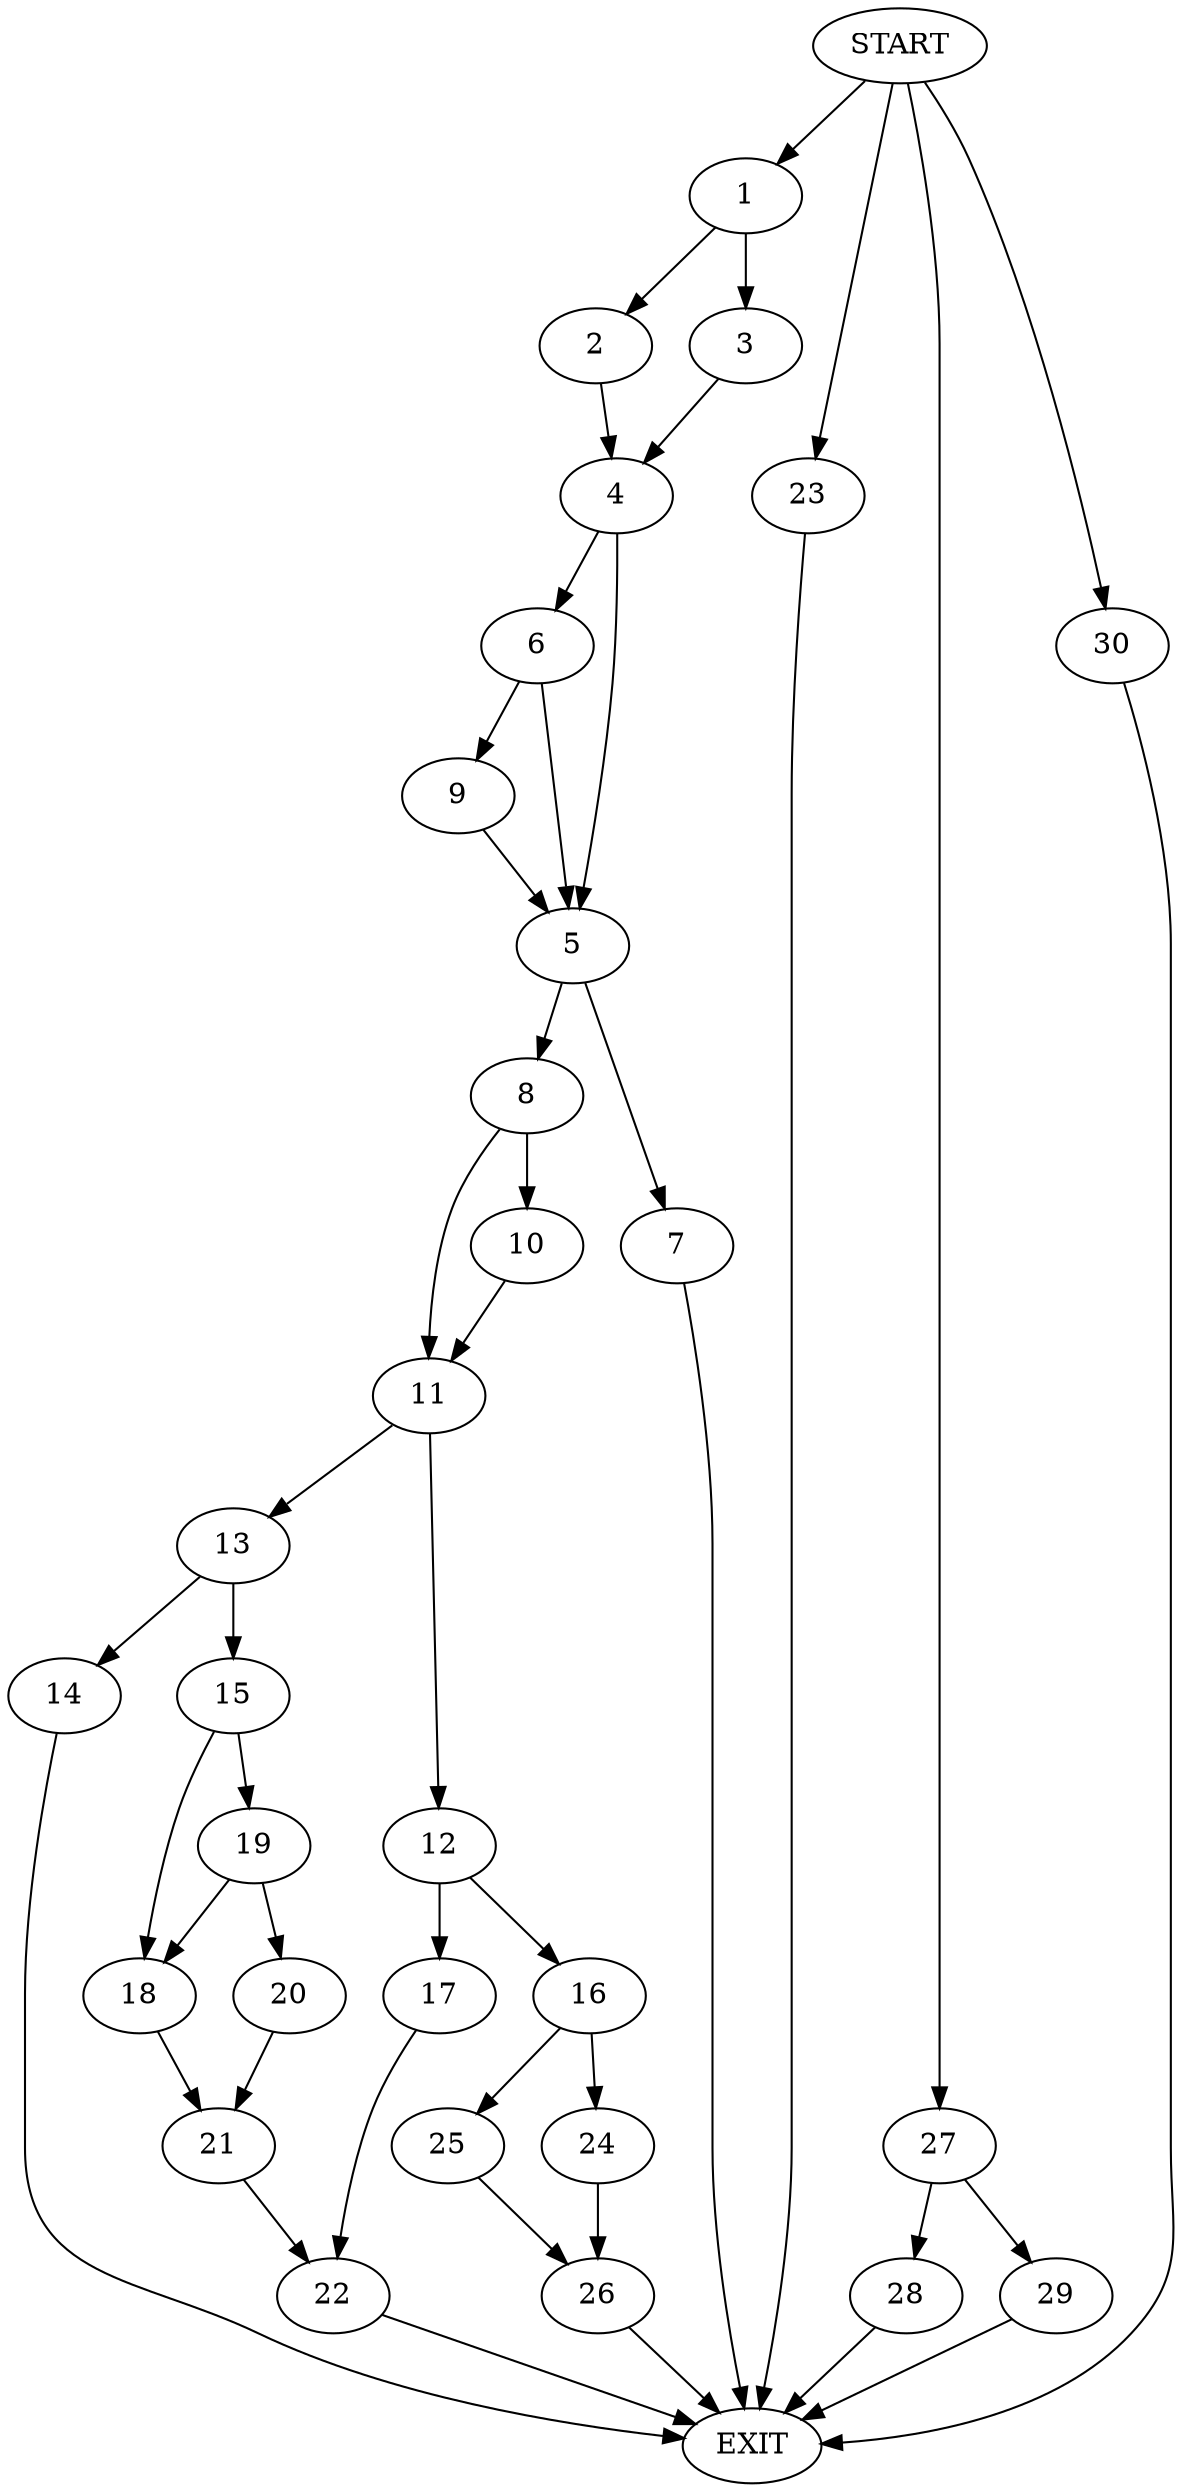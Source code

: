 digraph {
0 [label="START"]
31 [label="EXIT"]
0 -> 1
1 -> 2
1 -> 3
2 -> 4
3 -> 4
4 -> 5
4 -> 6
5 -> 7
5 -> 8
6 -> 5
6 -> 9
9 -> 5
8 -> 10
8 -> 11
7 -> 31
11 -> 12
11 -> 13
10 -> 11
13 -> 14
13 -> 15
12 -> 16
12 -> 17
15 -> 18
15 -> 19
14 -> 31
19 -> 18
19 -> 20
18 -> 21
20 -> 21
21 -> 22
0 -> 23
23 -> 31
22 -> 31
16 -> 24
16 -> 25
17 -> 22
24 -> 26
25 -> 26
26 -> 31
0 -> 27
27 -> 28
27 -> 29
29 -> 31
28 -> 31
0 -> 30
30 -> 31
}
